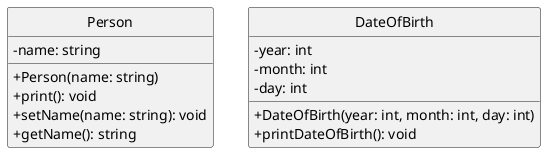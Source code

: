 @startuml person-full
skinparam ClassAttributeIconSize 0
hide circle

class Person {
  - name: string
  
  + Person(name: string)
  + print(): void
  + setName(name: string): void
  + getName(): string
}

class DateOfBirth {
  - year: int
  - month: int
  - day: int

  + DateOfBirth(year: int, month: int, day: int)
  + printDateOfBirth(): void
}

@enduml